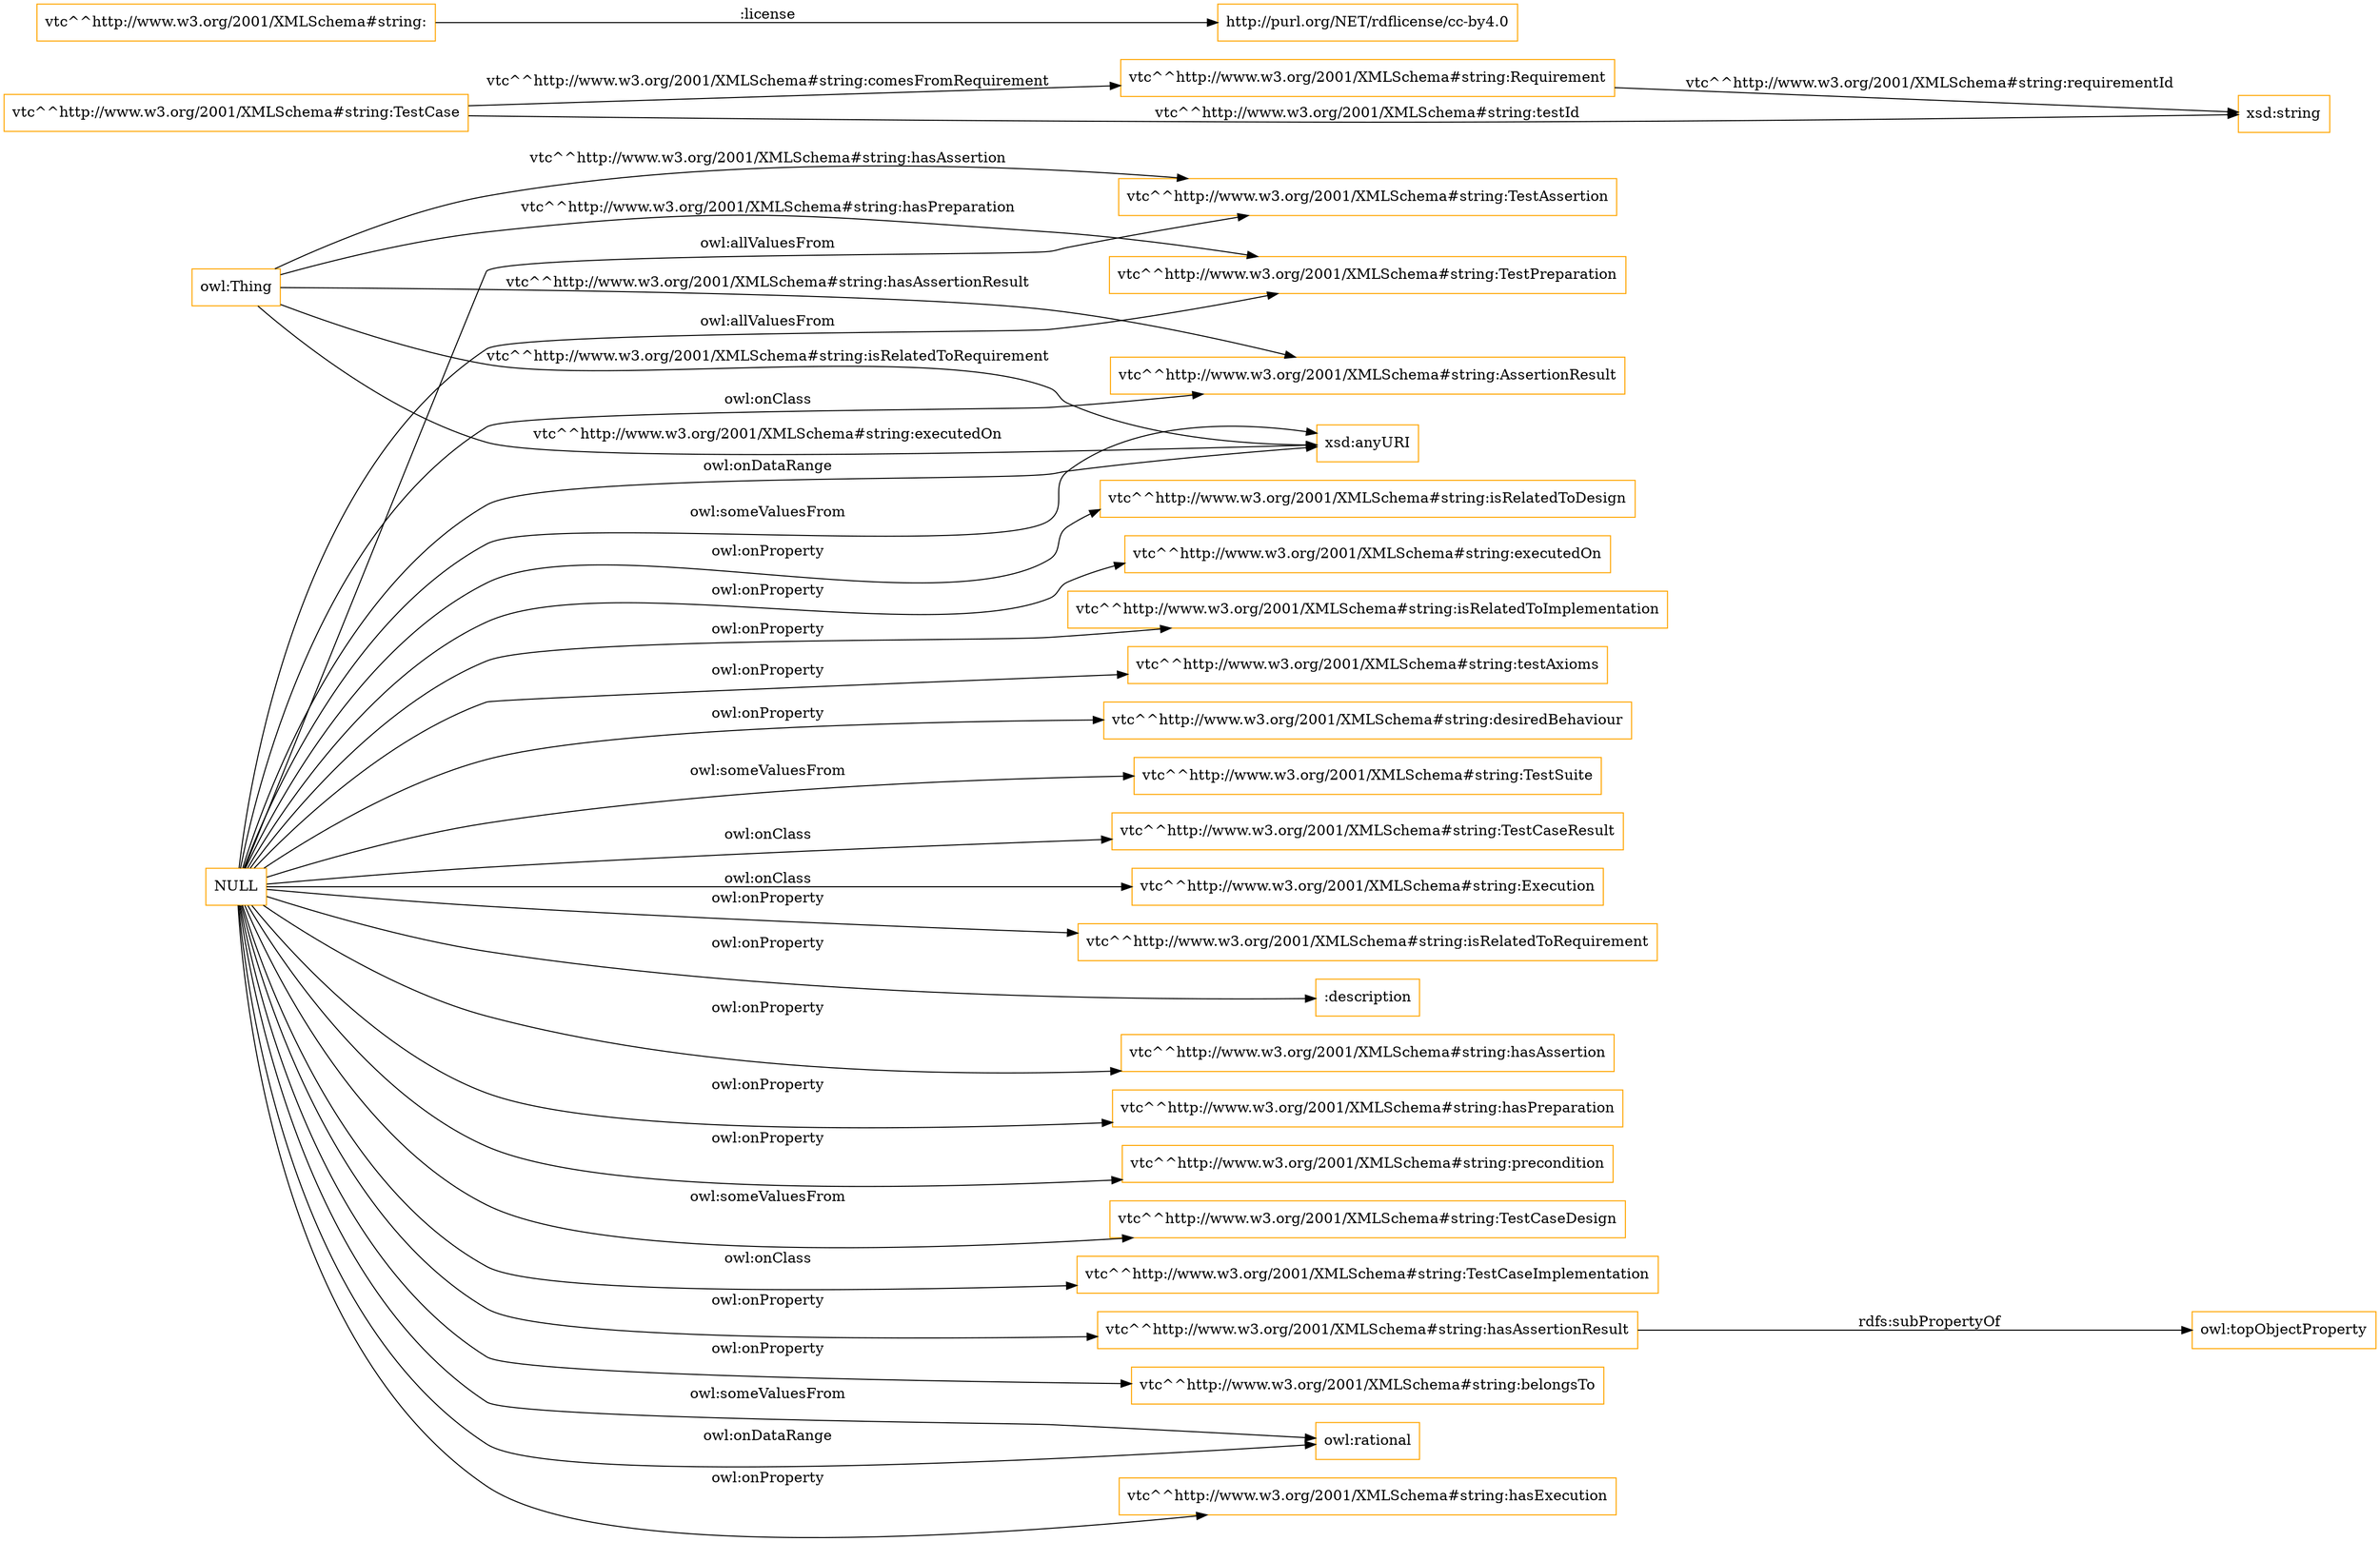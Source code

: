 digraph ar2dtool_diagram { 
rankdir=LR;
size="1501"
node [shape = rectangle, color="orange"]; "vtc^^http://www.w3.org/2001/XMLSchema#string:TestSuite" "vtc^^http://www.w3.org/2001/XMLSchema#string:TestCaseResult" "vtc^^http://www.w3.org/2001/XMLSchema#string:Execution" "vtc^^http://www.w3.org/2001/XMLSchema#string:TestAssertion" "vtc^^http://www.w3.org/2001/XMLSchema#string:Requirement" "vtc^^http://www.w3.org/2001/XMLSchema#string:TestCase" "vtc^^http://www.w3.org/2001/XMLSchema#string:TestPreparation" "vtc^^http://www.w3.org/2001/XMLSchema#string:AssertionResult" "vtc^^http://www.w3.org/2001/XMLSchema#string:TestCaseDesign" "vtc^^http://www.w3.org/2001/XMLSchema#string:TestCaseImplementation" ; /*classes style*/
	"vtc^^http://www.w3.org/2001/XMLSchema#string:hasAssertionResult" -> "owl:topObjectProperty" [ label = "rdfs:subPropertyOf" ];
	"NULL" -> "vtc^^http://www.w3.org/2001/XMLSchema#string:TestPreparation" [ label = "owl:allValuesFrom" ];
	"NULL" -> "vtc^^http://www.w3.org/2001/XMLSchema#string:belongsTo" [ label = "owl:onProperty" ];
	"NULL" -> "owl:rational" [ label = "owl:someValuesFrom" ];
	"NULL" -> "xsd:anyURI" [ label = "owl:someValuesFrom" ];
	"NULL" -> "vtc^^http://www.w3.org/2001/XMLSchema#string:TestCaseImplementation" [ label = "owl:onClass" ];
	"NULL" -> "vtc^^http://www.w3.org/2001/XMLSchema#string:hasExecution" [ label = "owl:onProperty" ];
	"NULL" -> "vtc^^http://www.w3.org/2001/XMLSchema#string:isRelatedToDesign" [ label = "owl:onProperty" ];
	"NULL" -> "vtc^^http://www.w3.org/2001/XMLSchema#string:executedOn" [ label = "owl:onProperty" ];
	"NULL" -> "owl:rational" [ label = "owl:onDataRange" ];
	"NULL" -> "vtc^^http://www.w3.org/2001/XMLSchema#string:hasAssertionResult" [ label = "owl:onProperty" ];
	"NULL" -> "vtc^^http://www.w3.org/2001/XMLSchema#string:TestSuite" [ label = "owl:someValuesFrom" ];
	"NULL" -> "vtc^^http://www.w3.org/2001/XMLSchema#string:isRelatedToImplementation" [ label = "owl:onProperty" ];
	"NULL" -> "vtc^^http://www.w3.org/2001/XMLSchema#string:TestCaseDesign" [ label = "owl:someValuesFrom" ];
	"NULL" -> "vtc^^http://www.w3.org/2001/XMLSchema#string:testAxioms" [ label = "owl:onProperty" ];
	"NULL" -> "vtc^^http://www.w3.org/2001/XMLSchema#string:TestCaseResult" [ label = "owl:onClass" ];
	"NULL" -> "vtc^^http://www.w3.org/2001/XMLSchema#string:desiredBehaviour" [ label = "owl:onProperty" ];
	"NULL" -> "vtc^^http://www.w3.org/2001/XMLSchema#string:isRelatedToRequirement" [ label = "owl:onProperty" ];
	"NULL" -> "vtc^^http://www.w3.org/2001/XMLSchema#string:Execution" [ label = "owl:onClass" ];
	"NULL" -> ":description" [ label = "owl:onProperty" ];
	"NULL" -> "vtc^^http://www.w3.org/2001/XMLSchema#string:hasAssertion" [ label = "owl:onProperty" ];
	"NULL" -> "vtc^^http://www.w3.org/2001/XMLSchema#string:AssertionResult" [ label = "owl:onClass" ];
	"NULL" -> "xsd:anyURI" [ label = "owl:onDataRange" ];
	"NULL" -> "vtc^^http://www.w3.org/2001/XMLSchema#string:hasPreparation" [ label = "owl:onProperty" ];
	"NULL" -> "vtc^^http://www.w3.org/2001/XMLSchema#string:TestAssertion" [ label = "owl:allValuesFrom" ];
	"NULL" -> "vtc^^http://www.w3.org/2001/XMLSchema#string:precondition" [ label = "owl:onProperty" ];
	"vtc^^http://www.w3.org/2001/XMLSchema#string:" -> "http://purl.org/NET/rdflicense/cc-by4.0" [ label = ":license" ];
	"vtc^^http://www.w3.org/2001/XMLSchema#string:Requirement" -> "xsd:string" [ label = "vtc^^http://www.w3.org/2001/XMLSchema#string:requirementId" ];
	"owl:Thing" -> "xsd:anyURI" [ label = "vtc^^http://www.w3.org/2001/XMLSchema#string:executedOn" ];
	"owl:Thing" -> "vtc^^http://www.w3.org/2001/XMLSchema#string:AssertionResult" [ label = "vtc^^http://www.w3.org/2001/XMLSchema#string:hasAssertionResult" ];
	"owl:Thing" -> "vtc^^http://www.w3.org/2001/XMLSchema#string:TestAssertion" [ label = "vtc^^http://www.w3.org/2001/XMLSchema#string:hasAssertion" ];
	"vtc^^http://www.w3.org/2001/XMLSchema#string:TestCase" -> "xsd:string" [ label = "vtc^^http://www.w3.org/2001/XMLSchema#string:testId" ];
	"vtc^^http://www.w3.org/2001/XMLSchema#string:TestCase" -> "vtc^^http://www.w3.org/2001/XMLSchema#string:Requirement" [ label = "vtc^^http://www.w3.org/2001/XMLSchema#string:comesFromRequirement" ];
	"owl:Thing" -> "xsd:anyURI" [ label = "vtc^^http://www.w3.org/2001/XMLSchema#string:isRelatedToRequirement" ];
	"owl:Thing" -> "vtc^^http://www.w3.org/2001/XMLSchema#string:TestPreparation" [ label = "vtc^^http://www.w3.org/2001/XMLSchema#string:hasPreparation" ];

}

